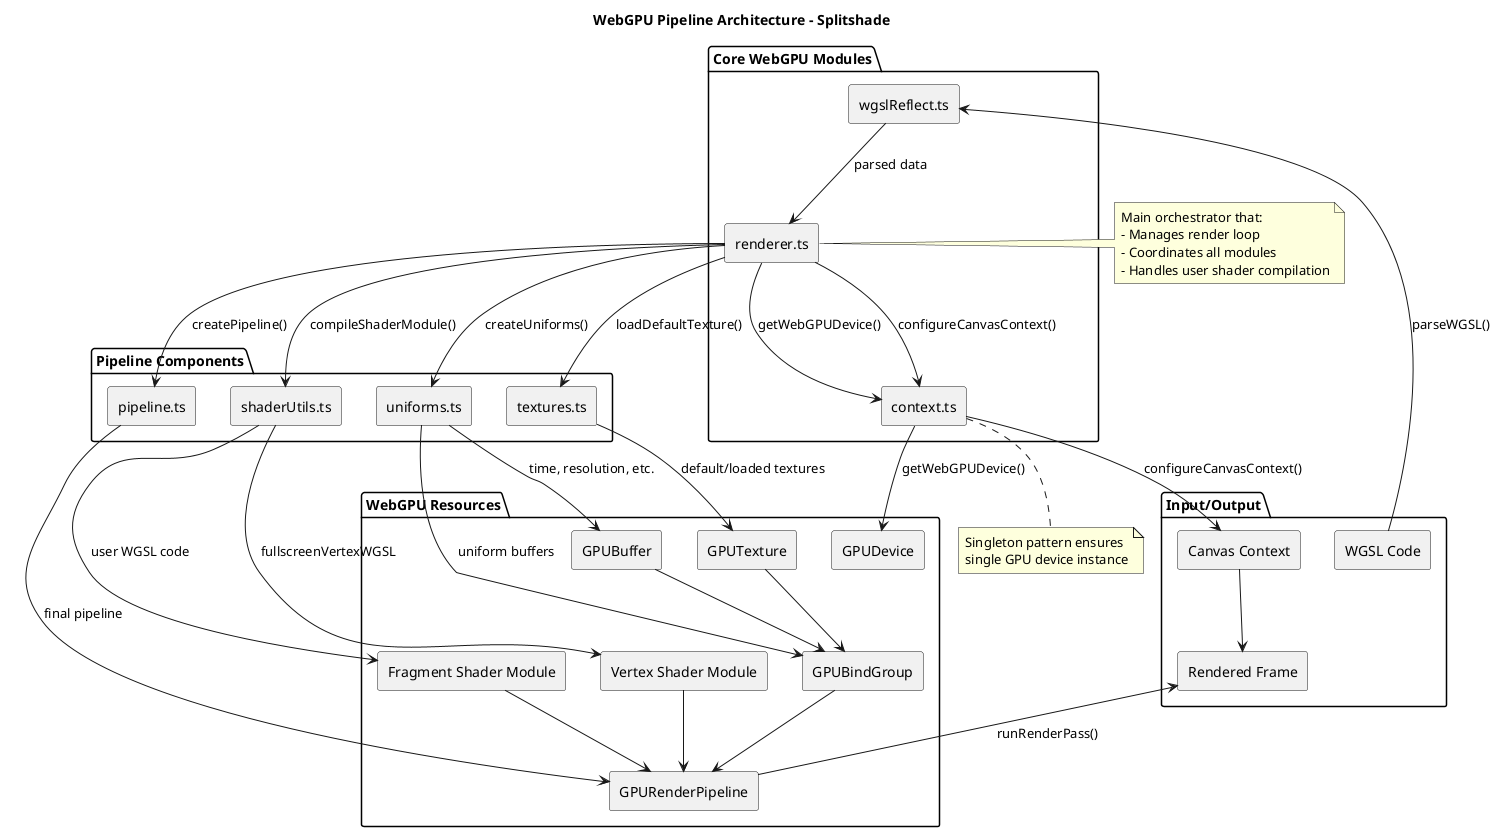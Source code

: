 @startuml
' !theme aws-orange
skinparam componentStyle rectangle

title WebGPU Pipeline Architecture - Splitshade

package "Core WebGPU Modules" {
  [context.ts] as Context
  [renderer.ts] as Renderer
  [wgslReflect.ts] as Parser
}

package "Pipeline Components" {
  [shaderUtils.ts] as Shaders
  [uniforms.ts] as Uniforms
  [textures.ts] as Textures
  [pipeline.ts] as Pipeline
}

package "WebGPU Resources" {
  [Vertex Shader Module] as VertexShaderModule
  [Fragment Shader Module] as FragmentShaderModule
  [GPUBindGroup] as BindGroup
  [GPURenderPipeline] as RenderPipeline
  [GPUBuffer] as Buffer
  [GPUTexture] as Texture
  [GPUDevice] as Device
}

package "Input/Output" {
  component "WGSL Code" as WGSL
  component "Canvas Context" as Canvas
  component "Rendered Frame" as Frame
}

' Main flow
WGSL --> Parser : parseWGSL()
Parser --> Renderer : parsed data

' Renderer uses context for setup
Renderer --> Context : getWebGPUDevice()
Renderer --> Context : configureCanvasContext()

' Context setup (what context.ts provides)
Context --> Device : getWebGPUDevice()
Context --> Canvas : configureCanvasContext()

' Renderer orchestrates everything
Renderer --> Shaders : compileShaderModule()
Renderer --> Uniforms : createUniforms()
Renderer --> Textures : loadDefaultTexture()
Renderer --> Pipeline : createPipeline()

' Resource creation
Shaders --> VertexShaderModule : fullscreenVertexWGSL
Shaders --> FragmentShaderModule : user WGSL code
Uniforms --> BindGroup : uniform buffers
Uniforms --> Buffer : time, resolution, etc.
Textures --> Texture : default/loaded textures
Pipeline --> RenderPipeline : final pipeline

' Dependencies for pipeline creation
VertexShaderModule --> RenderPipeline
FragmentShaderModule --> RenderPipeline
BindGroup --> RenderPipeline
Buffer --> BindGroup
Texture --> BindGroup

' Final rendering
RenderPipeline --> Frame : runRenderPass()
Canvas --> Frame

note right of Renderer
  Main orchestrator that:
  - Manages render loop
  - Coordinates all modules
  - Handles user shader compilation
end note

note bottom of Context
  Singleton pattern ensures
  single GPU device instance
end note

@enduml
